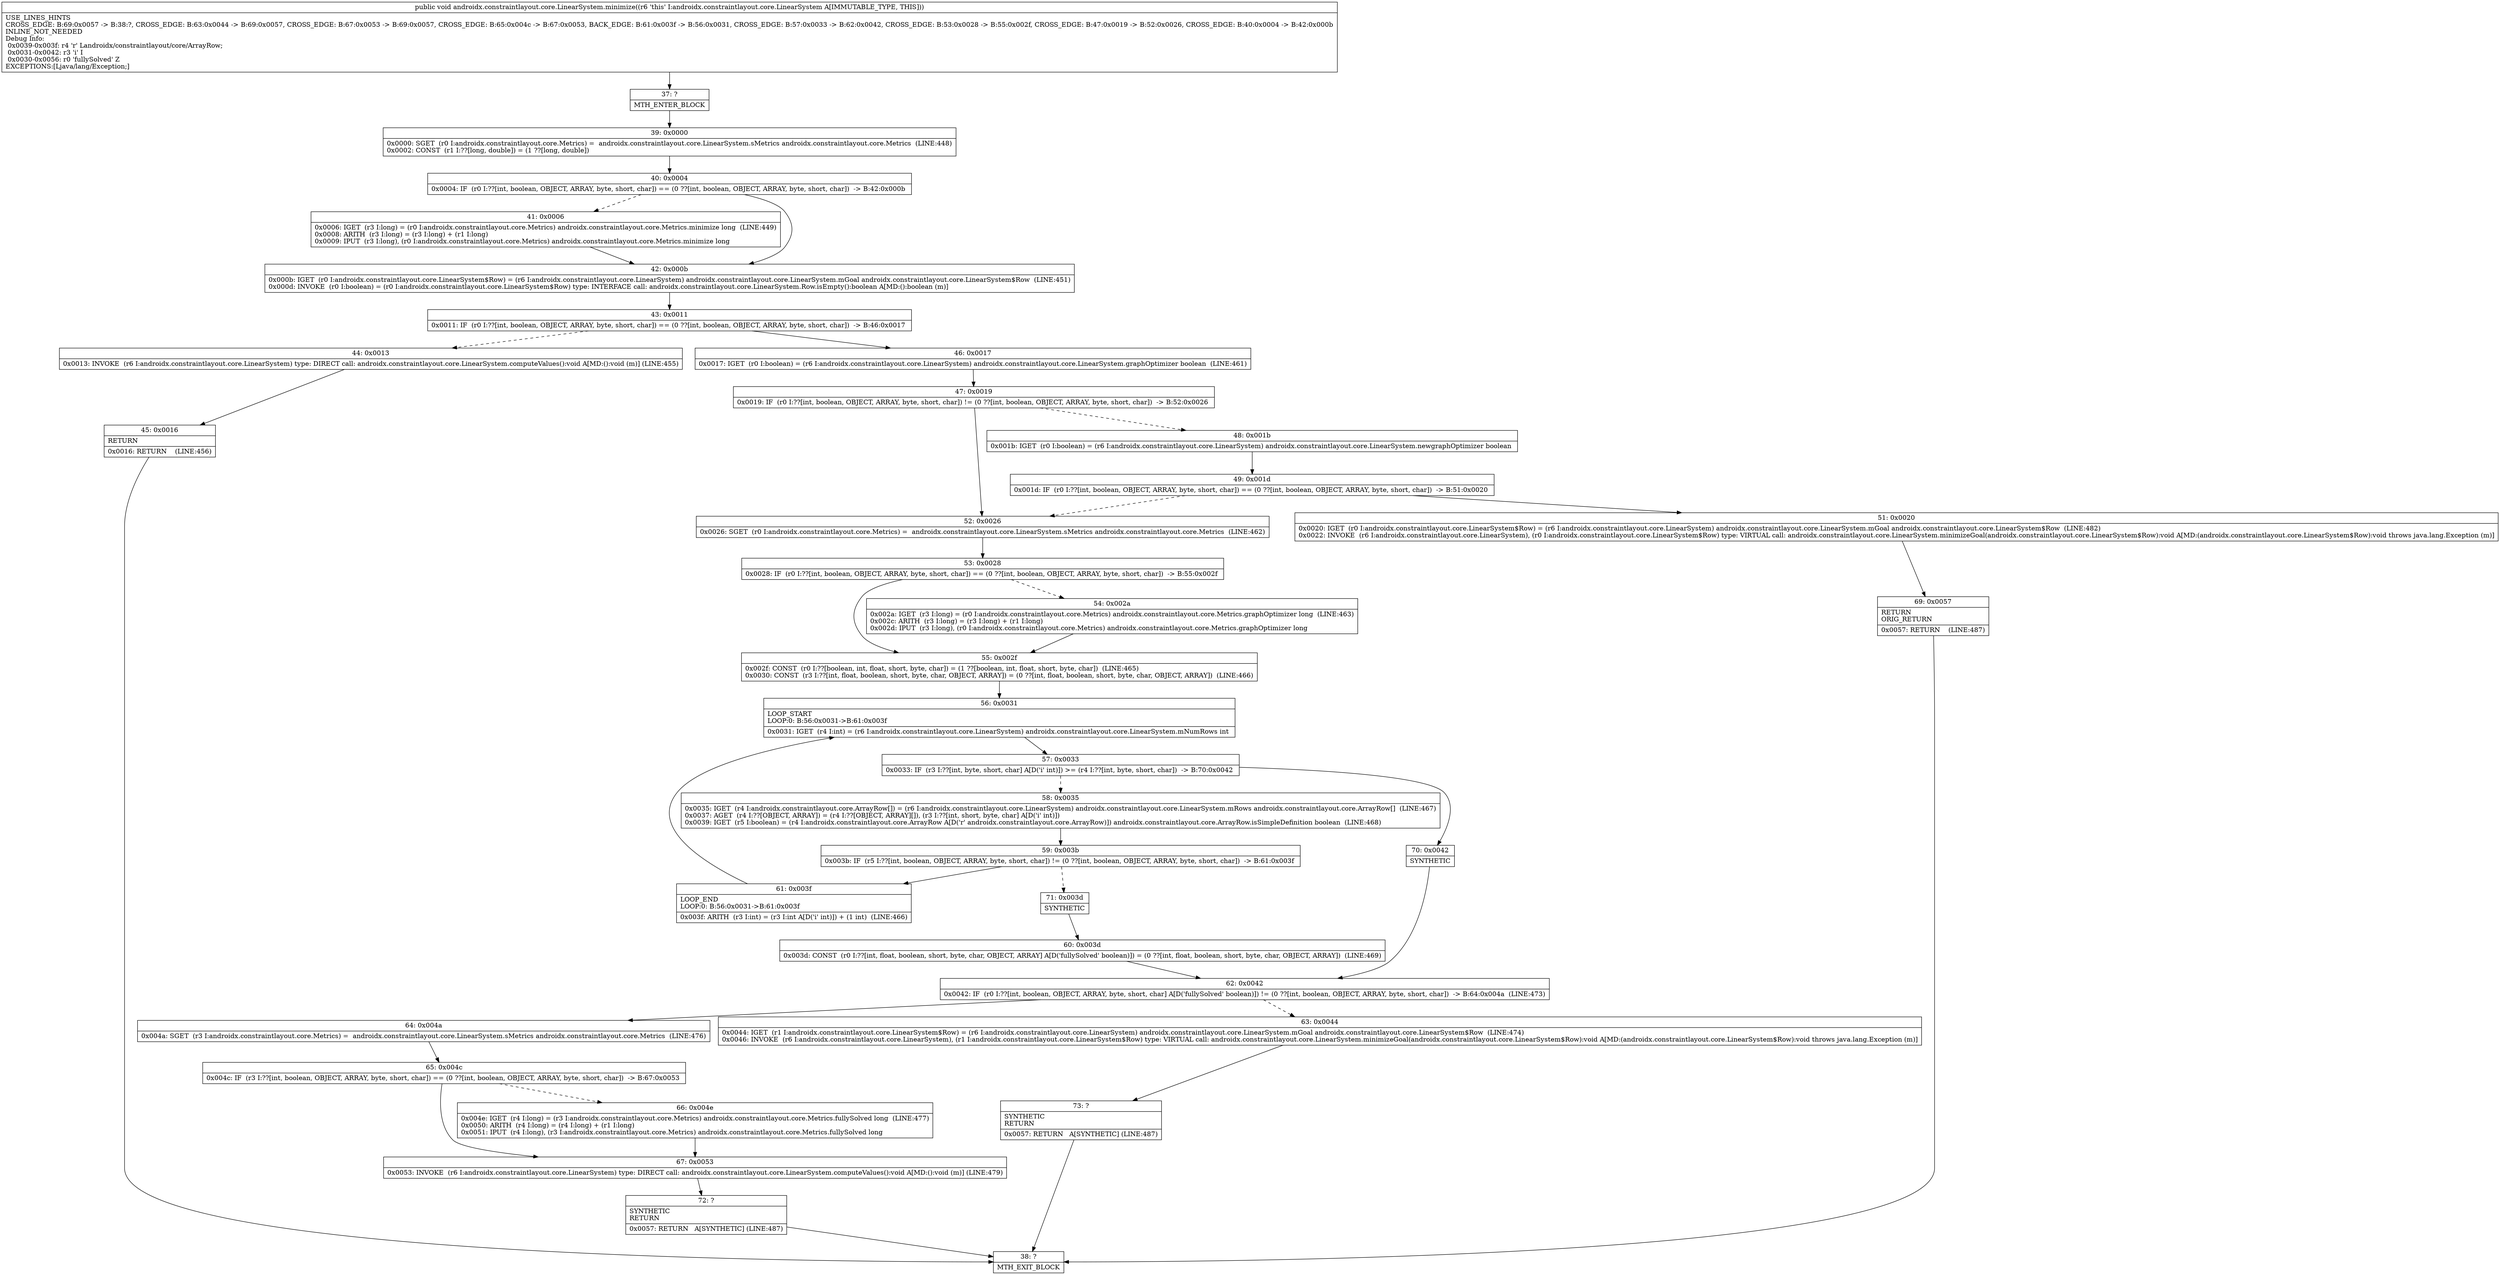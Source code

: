 digraph "CFG forandroidx.constraintlayout.core.LinearSystem.minimize()V" {
Node_37 [shape=record,label="{37\:\ ?|MTH_ENTER_BLOCK\l}"];
Node_39 [shape=record,label="{39\:\ 0x0000|0x0000: SGET  (r0 I:androidx.constraintlayout.core.Metrics) =  androidx.constraintlayout.core.LinearSystem.sMetrics androidx.constraintlayout.core.Metrics  (LINE:448)\l0x0002: CONST  (r1 I:??[long, double]) = (1 ??[long, double]) \l}"];
Node_40 [shape=record,label="{40\:\ 0x0004|0x0004: IF  (r0 I:??[int, boolean, OBJECT, ARRAY, byte, short, char]) == (0 ??[int, boolean, OBJECT, ARRAY, byte, short, char])  \-\> B:42:0x000b \l}"];
Node_41 [shape=record,label="{41\:\ 0x0006|0x0006: IGET  (r3 I:long) = (r0 I:androidx.constraintlayout.core.Metrics) androidx.constraintlayout.core.Metrics.minimize long  (LINE:449)\l0x0008: ARITH  (r3 I:long) = (r3 I:long) + (r1 I:long) \l0x0009: IPUT  (r3 I:long), (r0 I:androidx.constraintlayout.core.Metrics) androidx.constraintlayout.core.Metrics.minimize long \l}"];
Node_42 [shape=record,label="{42\:\ 0x000b|0x000b: IGET  (r0 I:androidx.constraintlayout.core.LinearSystem$Row) = (r6 I:androidx.constraintlayout.core.LinearSystem) androidx.constraintlayout.core.LinearSystem.mGoal androidx.constraintlayout.core.LinearSystem$Row  (LINE:451)\l0x000d: INVOKE  (r0 I:boolean) = (r0 I:androidx.constraintlayout.core.LinearSystem$Row) type: INTERFACE call: androidx.constraintlayout.core.LinearSystem.Row.isEmpty():boolean A[MD:():boolean (m)]\l}"];
Node_43 [shape=record,label="{43\:\ 0x0011|0x0011: IF  (r0 I:??[int, boolean, OBJECT, ARRAY, byte, short, char]) == (0 ??[int, boolean, OBJECT, ARRAY, byte, short, char])  \-\> B:46:0x0017 \l}"];
Node_44 [shape=record,label="{44\:\ 0x0013|0x0013: INVOKE  (r6 I:androidx.constraintlayout.core.LinearSystem) type: DIRECT call: androidx.constraintlayout.core.LinearSystem.computeValues():void A[MD:():void (m)] (LINE:455)\l}"];
Node_45 [shape=record,label="{45\:\ 0x0016|RETURN\l|0x0016: RETURN    (LINE:456)\l}"];
Node_38 [shape=record,label="{38\:\ ?|MTH_EXIT_BLOCK\l}"];
Node_46 [shape=record,label="{46\:\ 0x0017|0x0017: IGET  (r0 I:boolean) = (r6 I:androidx.constraintlayout.core.LinearSystem) androidx.constraintlayout.core.LinearSystem.graphOptimizer boolean  (LINE:461)\l}"];
Node_47 [shape=record,label="{47\:\ 0x0019|0x0019: IF  (r0 I:??[int, boolean, OBJECT, ARRAY, byte, short, char]) != (0 ??[int, boolean, OBJECT, ARRAY, byte, short, char])  \-\> B:52:0x0026 \l}"];
Node_48 [shape=record,label="{48\:\ 0x001b|0x001b: IGET  (r0 I:boolean) = (r6 I:androidx.constraintlayout.core.LinearSystem) androidx.constraintlayout.core.LinearSystem.newgraphOptimizer boolean \l}"];
Node_49 [shape=record,label="{49\:\ 0x001d|0x001d: IF  (r0 I:??[int, boolean, OBJECT, ARRAY, byte, short, char]) == (0 ??[int, boolean, OBJECT, ARRAY, byte, short, char])  \-\> B:51:0x0020 \l}"];
Node_51 [shape=record,label="{51\:\ 0x0020|0x0020: IGET  (r0 I:androidx.constraintlayout.core.LinearSystem$Row) = (r6 I:androidx.constraintlayout.core.LinearSystem) androidx.constraintlayout.core.LinearSystem.mGoal androidx.constraintlayout.core.LinearSystem$Row  (LINE:482)\l0x0022: INVOKE  (r6 I:androidx.constraintlayout.core.LinearSystem), (r0 I:androidx.constraintlayout.core.LinearSystem$Row) type: VIRTUAL call: androidx.constraintlayout.core.LinearSystem.minimizeGoal(androidx.constraintlayout.core.LinearSystem$Row):void A[MD:(androidx.constraintlayout.core.LinearSystem$Row):void throws java.lang.Exception (m)]\l}"];
Node_69 [shape=record,label="{69\:\ 0x0057|RETURN\lORIG_RETURN\l|0x0057: RETURN    (LINE:487)\l}"];
Node_52 [shape=record,label="{52\:\ 0x0026|0x0026: SGET  (r0 I:androidx.constraintlayout.core.Metrics) =  androidx.constraintlayout.core.LinearSystem.sMetrics androidx.constraintlayout.core.Metrics  (LINE:462)\l}"];
Node_53 [shape=record,label="{53\:\ 0x0028|0x0028: IF  (r0 I:??[int, boolean, OBJECT, ARRAY, byte, short, char]) == (0 ??[int, boolean, OBJECT, ARRAY, byte, short, char])  \-\> B:55:0x002f \l}"];
Node_54 [shape=record,label="{54\:\ 0x002a|0x002a: IGET  (r3 I:long) = (r0 I:androidx.constraintlayout.core.Metrics) androidx.constraintlayout.core.Metrics.graphOptimizer long  (LINE:463)\l0x002c: ARITH  (r3 I:long) = (r3 I:long) + (r1 I:long) \l0x002d: IPUT  (r3 I:long), (r0 I:androidx.constraintlayout.core.Metrics) androidx.constraintlayout.core.Metrics.graphOptimizer long \l}"];
Node_55 [shape=record,label="{55\:\ 0x002f|0x002f: CONST  (r0 I:??[boolean, int, float, short, byte, char]) = (1 ??[boolean, int, float, short, byte, char])  (LINE:465)\l0x0030: CONST  (r3 I:??[int, float, boolean, short, byte, char, OBJECT, ARRAY]) = (0 ??[int, float, boolean, short, byte, char, OBJECT, ARRAY])  (LINE:466)\l}"];
Node_56 [shape=record,label="{56\:\ 0x0031|LOOP_START\lLOOP:0: B:56:0x0031\-\>B:61:0x003f\l|0x0031: IGET  (r4 I:int) = (r6 I:androidx.constraintlayout.core.LinearSystem) androidx.constraintlayout.core.LinearSystem.mNumRows int \l}"];
Node_57 [shape=record,label="{57\:\ 0x0033|0x0033: IF  (r3 I:??[int, byte, short, char] A[D('i' int)]) \>= (r4 I:??[int, byte, short, char])  \-\> B:70:0x0042 \l}"];
Node_58 [shape=record,label="{58\:\ 0x0035|0x0035: IGET  (r4 I:androidx.constraintlayout.core.ArrayRow[]) = (r6 I:androidx.constraintlayout.core.LinearSystem) androidx.constraintlayout.core.LinearSystem.mRows androidx.constraintlayout.core.ArrayRow[]  (LINE:467)\l0x0037: AGET  (r4 I:??[OBJECT, ARRAY]) = (r4 I:??[OBJECT, ARRAY][]), (r3 I:??[int, short, byte, char] A[D('i' int)]) \l0x0039: IGET  (r5 I:boolean) = (r4 I:androidx.constraintlayout.core.ArrayRow A[D('r' androidx.constraintlayout.core.ArrayRow)]) androidx.constraintlayout.core.ArrayRow.isSimpleDefinition boolean  (LINE:468)\l}"];
Node_59 [shape=record,label="{59\:\ 0x003b|0x003b: IF  (r5 I:??[int, boolean, OBJECT, ARRAY, byte, short, char]) != (0 ??[int, boolean, OBJECT, ARRAY, byte, short, char])  \-\> B:61:0x003f \l}"];
Node_61 [shape=record,label="{61\:\ 0x003f|LOOP_END\lLOOP:0: B:56:0x0031\-\>B:61:0x003f\l|0x003f: ARITH  (r3 I:int) = (r3 I:int A[D('i' int)]) + (1 int)  (LINE:466)\l}"];
Node_71 [shape=record,label="{71\:\ 0x003d|SYNTHETIC\l}"];
Node_60 [shape=record,label="{60\:\ 0x003d|0x003d: CONST  (r0 I:??[int, float, boolean, short, byte, char, OBJECT, ARRAY] A[D('fullySolved' boolean)]) = (0 ??[int, float, boolean, short, byte, char, OBJECT, ARRAY])  (LINE:469)\l}"];
Node_62 [shape=record,label="{62\:\ 0x0042|0x0042: IF  (r0 I:??[int, boolean, OBJECT, ARRAY, byte, short, char] A[D('fullySolved' boolean)]) != (0 ??[int, boolean, OBJECT, ARRAY, byte, short, char])  \-\> B:64:0x004a  (LINE:473)\l}"];
Node_63 [shape=record,label="{63\:\ 0x0044|0x0044: IGET  (r1 I:androidx.constraintlayout.core.LinearSystem$Row) = (r6 I:androidx.constraintlayout.core.LinearSystem) androidx.constraintlayout.core.LinearSystem.mGoal androidx.constraintlayout.core.LinearSystem$Row  (LINE:474)\l0x0046: INVOKE  (r6 I:androidx.constraintlayout.core.LinearSystem), (r1 I:androidx.constraintlayout.core.LinearSystem$Row) type: VIRTUAL call: androidx.constraintlayout.core.LinearSystem.minimizeGoal(androidx.constraintlayout.core.LinearSystem$Row):void A[MD:(androidx.constraintlayout.core.LinearSystem$Row):void throws java.lang.Exception (m)]\l}"];
Node_73 [shape=record,label="{73\:\ ?|SYNTHETIC\lRETURN\l|0x0057: RETURN   A[SYNTHETIC] (LINE:487)\l}"];
Node_64 [shape=record,label="{64\:\ 0x004a|0x004a: SGET  (r3 I:androidx.constraintlayout.core.Metrics) =  androidx.constraintlayout.core.LinearSystem.sMetrics androidx.constraintlayout.core.Metrics  (LINE:476)\l}"];
Node_65 [shape=record,label="{65\:\ 0x004c|0x004c: IF  (r3 I:??[int, boolean, OBJECT, ARRAY, byte, short, char]) == (0 ??[int, boolean, OBJECT, ARRAY, byte, short, char])  \-\> B:67:0x0053 \l}"];
Node_66 [shape=record,label="{66\:\ 0x004e|0x004e: IGET  (r4 I:long) = (r3 I:androidx.constraintlayout.core.Metrics) androidx.constraintlayout.core.Metrics.fullySolved long  (LINE:477)\l0x0050: ARITH  (r4 I:long) = (r4 I:long) + (r1 I:long) \l0x0051: IPUT  (r4 I:long), (r3 I:androidx.constraintlayout.core.Metrics) androidx.constraintlayout.core.Metrics.fullySolved long \l}"];
Node_67 [shape=record,label="{67\:\ 0x0053|0x0053: INVOKE  (r6 I:androidx.constraintlayout.core.LinearSystem) type: DIRECT call: androidx.constraintlayout.core.LinearSystem.computeValues():void A[MD:():void (m)] (LINE:479)\l}"];
Node_72 [shape=record,label="{72\:\ ?|SYNTHETIC\lRETURN\l|0x0057: RETURN   A[SYNTHETIC] (LINE:487)\l}"];
Node_70 [shape=record,label="{70\:\ 0x0042|SYNTHETIC\l}"];
MethodNode[shape=record,label="{public void androidx.constraintlayout.core.LinearSystem.minimize((r6 'this' I:androidx.constraintlayout.core.LinearSystem A[IMMUTABLE_TYPE, THIS]))  | USE_LINES_HINTS\lCROSS_EDGE: B:69:0x0057 \-\> B:38:?, CROSS_EDGE: B:63:0x0044 \-\> B:69:0x0057, CROSS_EDGE: B:67:0x0053 \-\> B:69:0x0057, CROSS_EDGE: B:65:0x004c \-\> B:67:0x0053, BACK_EDGE: B:61:0x003f \-\> B:56:0x0031, CROSS_EDGE: B:57:0x0033 \-\> B:62:0x0042, CROSS_EDGE: B:53:0x0028 \-\> B:55:0x002f, CROSS_EDGE: B:47:0x0019 \-\> B:52:0x0026, CROSS_EDGE: B:40:0x0004 \-\> B:42:0x000b\lINLINE_NOT_NEEDED\lDebug Info:\l  0x0039\-0x003f: r4 'r' Landroidx\/constraintlayout\/core\/ArrayRow;\l  0x0031\-0x0042: r3 'i' I\l  0x0030\-0x0056: r0 'fullySolved' Z\lEXCEPTIONS:[Ljava\/lang\/Exception;]\l}"];
MethodNode -> Node_37;Node_37 -> Node_39;
Node_39 -> Node_40;
Node_40 -> Node_41[style=dashed];
Node_40 -> Node_42;
Node_41 -> Node_42;
Node_42 -> Node_43;
Node_43 -> Node_44[style=dashed];
Node_43 -> Node_46;
Node_44 -> Node_45;
Node_45 -> Node_38;
Node_46 -> Node_47;
Node_47 -> Node_48[style=dashed];
Node_47 -> Node_52;
Node_48 -> Node_49;
Node_49 -> Node_51;
Node_49 -> Node_52[style=dashed];
Node_51 -> Node_69;
Node_69 -> Node_38;
Node_52 -> Node_53;
Node_53 -> Node_54[style=dashed];
Node_53 -> Node_55;
Node_54 -> Node_55;
Node_55 -> Node_56;
Node_56 -> Node_57;
Node_57 -> Node_58[style=dashed];
Node_57 -> Node_70;
Node_58 -> Node_59;
Node_59 -> Node_61;
Node_59 -> Node_71[style=dashed];
Node_61 -> Node_56;
Node_71 -> Node_60;
Node_60 -> Node_62;
Node_62 -> Node_63[style=dashed];
Node_62 -> Node_64;
Node_63 -> Node_73;
Node_73 -> Node_38;
Node_64 -> Node_65;
Node_65 -> Node_66[style=dashed];
Node_65 -> Node_67;
Node_66 -> Node_67;
Node_67 -> Node_72;
Node_72 -> Node_38;
Node_70 -> Node_62;
}

